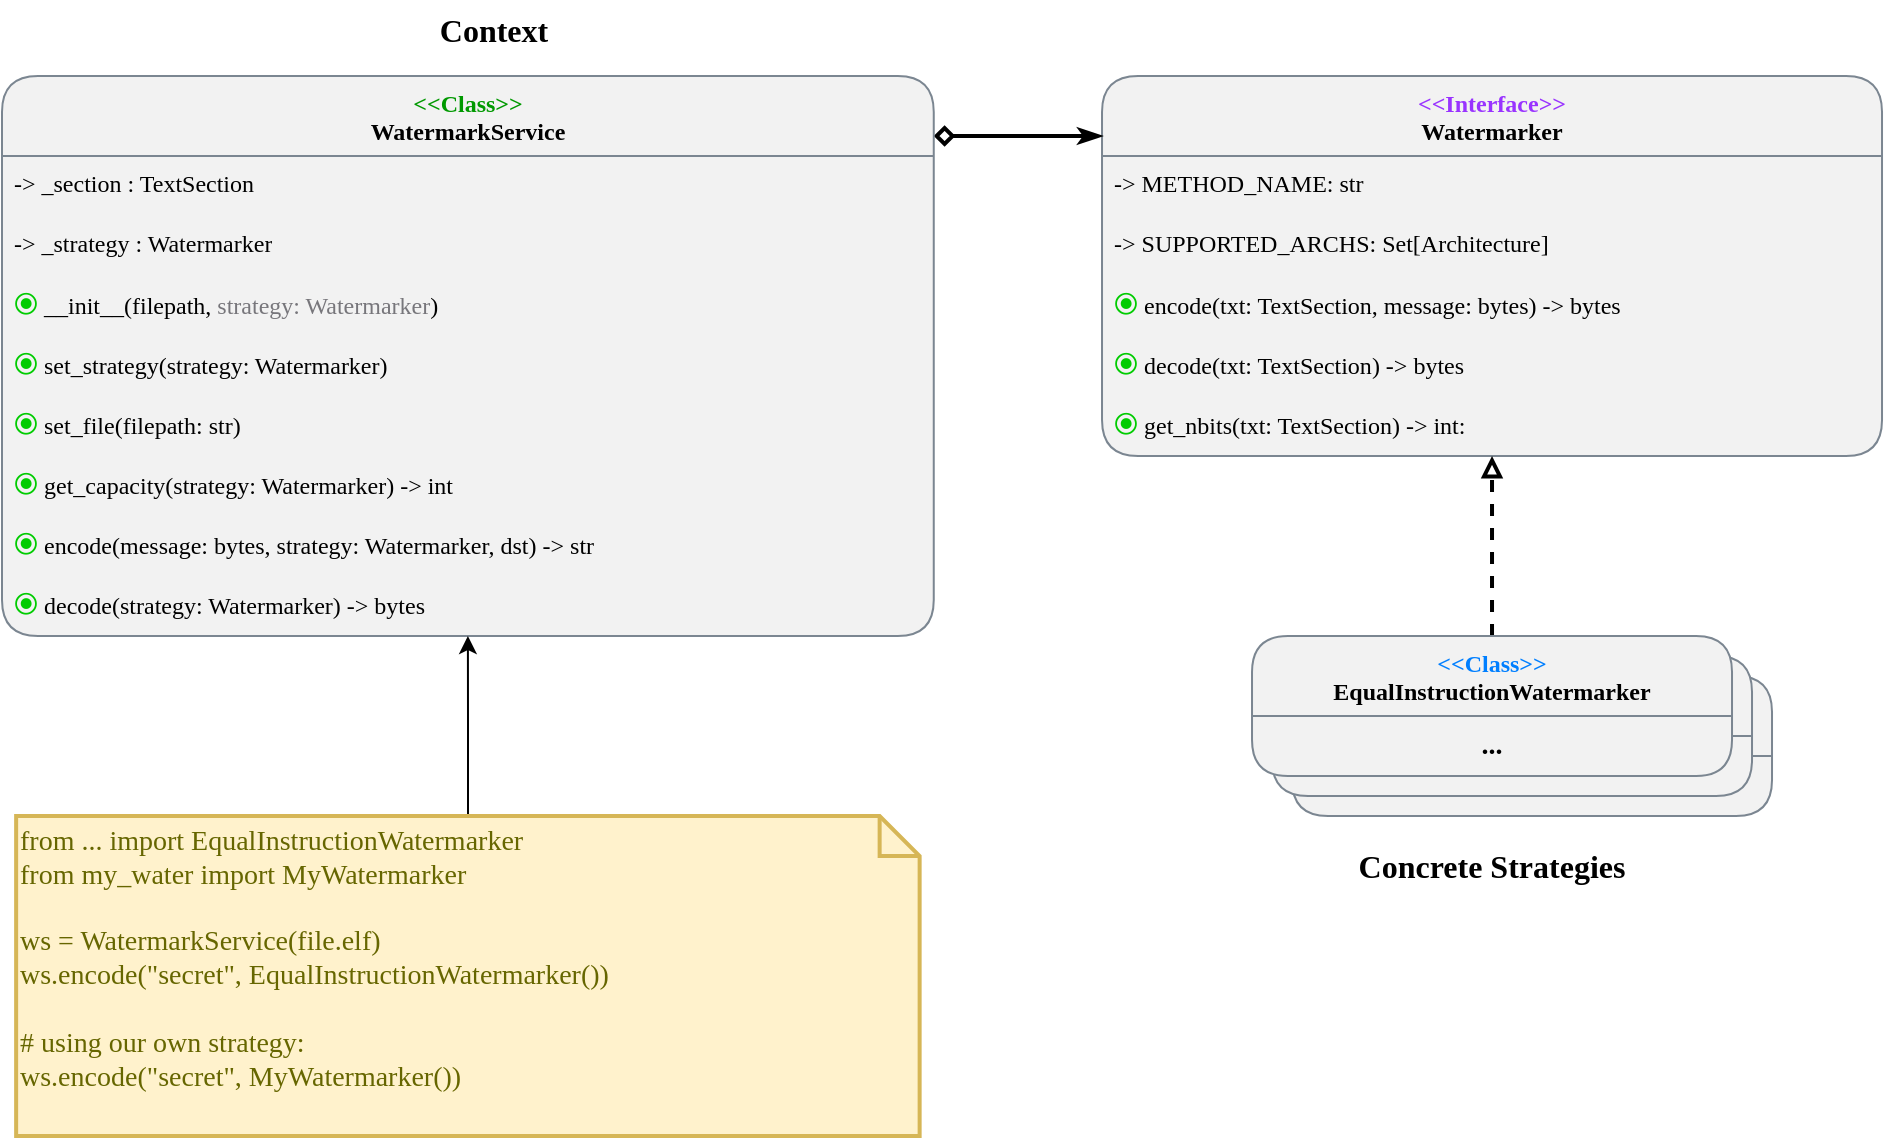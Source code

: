 <mxfile version="27.0.9">
  <diagram name="Page-1" id="Xe1Jfhzxk99OiWyexuSZ">
    <mxGraphModel dx="1261" dy="772" grid="1" gridSize="10" guides="1" tooltips="1" connect="1" arrows="1" fold="1" page="1" pageScale="1" pageWidth="2339" pageHeight="3300" math="0" shadow="0">
      <root>
        <mxCell id="0" />
        <mxCell id="1" parent="0" />
        <mxCell id="LBhhKxa6DIj_pUaNA_x_-1" value="&lt;span style=&quot;color: rgb(0, 127, 255);&quot;&gt;&amp;lt;&amp;lt;Class&amp;gt;&amp;gt;&lt;/span&gt;&lt;div&gt;EqualInstructionWatermarker&lt;/div&gt;" style="swimlane;fontStyle=1;align=center;verticalAlign=top;childLayout=stackLayout;horizontal=1;startSize=40;horizontalStack=0;resizeParent=1;resizeParentMax=0;resizeLast=0;collapsible=1;marginBottom=0;whiteSpace=wrap;html=1;fontFamily=JetBrains Mono;fontSource=https%3A%2F%2Ffonts.googleapis.com%2Fcss%3Ffamily%3DJetBrains%2BMono;rounded=1;fillColor=#F2F2F2;swimlaneFillColor=#F2F2F2;swimlaneLine=1;strokeColor=#7B8691;" parent="1" vertex="1">
          <mxGeometry x="1195.01" y="718" width="240" height="70" as="geometry">
            <mxRectangle x="530" y="920" width="110" height="30" as="alternateBounds" />
          </mxGeometry>
        </mxCell>
        <mxCell id="LBhhKxa6DIj_pUaNA_x_-2" value="&lt;div align=&quot;center&quot;&gt;&lt;b&gt;&lt;font style=&quot;font-size: 14px;&quot;&gt;...&lt;/font&gt;&lt;/b&gt;&lt;/div&gt;" style="text;strokeColor=none;fillColor=none;align=center;verticalAlign=top;spacingLeft=4;spacingRight=4;overflow=hidden;rotatable=0;points=[[0,0.5],[1,0.5]];portConstraint=eastwest;whiteSpace=wrap;html=1;fontFamily=JetBrains Mono;fontSource=https%3A%2F%2Ffonts.googleapis.com%2Fcss%3Ffamily%3DJetBrains%2BMono;rounded=1;swimlaneLine=1;" parent="LBhhKxa6DIj_pUaNA_x_-1" vertex="1">
          <mxGeometry y="40" width="240" height="30" as="geometry" />
        </mxCell>
        <mxCell id="LBhhKxa6DIj_pUaNA_x_-3" value="&lt;span style=&quot;color: rgb(153, 51, 255);&quot;&gt;&amp;lt;&amp;lt;Interface&amp;gt;&amp;gt;&lt;/span&gt;&lt;div&gt;Watermarker&lt;/div&gt;" style="swimlane;fontStyle=1;align=center;verticalAlign=top;childLayout=stackLayout;horizontal=1;startSize=40;horizontalStack=0;resizeParent=1;resizeParentMax=0;resizeLast=0;collapsible=1;marginBottom=0;whiteSpace=wrap;html=1;fontFamily=JetBrains Mono;fontSource=https%3A%2F%2Ffonts.googleapis.com%2Fcss%3Ffamily%3DJetBrains%2BMono;rounded=1;fillColor=#F2F2F2;swimlaneFillColor=#F2F2F2;swimlaneLine=1;strokeColor=#7B8691;" parent="1" vertex="1">
          <mxGeometry x="1100.01" y="418" width="390" height="190" as="geometry">
            <mxRectangle x="530" y="920" width="110" height="30" as="alternateBounds" />
          </mxGeometry>
        </mxCell>
        <mxCell id="LBhhKxa6DIj_pUaNA_x_-4" value="-&amp;gt; METHOD_NAME: str" style="text;strokeColor=none;fillColor=none;align=left;verticalAlign=top;spacingLeft=4;spacingRight=4;overflow=hidden;rotatable=0;points=[[0,0.5],[1,0.5]];portConstraint=eastwest;whiteSpace=wrap;html=1;fontFamily=JetBrains Mono;fontSource=https%3A%2F%2Ffonts.googleapis.com%2Fcss%3Ffamily%3DJetBrains%2BMono;rounded=1;swimlaneLine=1;" parent="LBhhKxa6DIj_pUaNA_x_-3" vertex="1">
          <mxGeometry y="40" width="390" height="30" as="geometry" />
        </mxCell>
        <mxCell id="LBhhKxa6DIj_pUaNA_x_-5" value="-&amp;gt; SUPPORTED_ARCHS: Set[Architecture]" style="text;strokeColor=none;fillColor=none;align=left;verticalAlign=top;spacingLeft=4;spacingRight=4;overflow=hidden;rotatable=0;points=[[0,0.5],[1,0.5]];portConstraint=eastwest;whiteSpace=wrap;html=1;fontFamily=JetBrains Mono;fontSource=https%3A%2F%2Ffonts.googleapis.com%2Fcss%3Ffamily%3DJetBrains%2BMono;rounded=1;swimlaneLine=1;" parent="LBhhKxa6DIj_pUaNA_x_-3" vertex="1">
          <mxGeometry y="70" width="390" height="30" as="geometry" />
        </mxCell>
        <mxCell id="LBhhKxa6DIj_pUaNA_x_-6" value="&lt;span style=&quot;font-size:125%;line-height:1em&quot;&gt;&lt;span style=&quot;color: rgb(0, 204, 0);&quot;&gt;⦿&lt;/span&gt;&lt;/span&gt; encode(&lt;span style=&quot;white-space: pre-wrap&quot;&gt;txt: TextSection, message: bytes&lt;/span&gt;) -&amp;gt; bytes" style="text;strokeColor=none;fillColor=none;align=left;verticalAlign=top;spacingLeft=4;spacingRight=4;overflow=hidden;rotatable=0;points=[[0,0.5],[1,0.5]];portConstraint=eastwest;whiteSpace=wrap;html=1;fontFamily=JetBrains Mono;fontSource=https%3A%2F%2Ffonts.googleapis.com%2Fcss%3Ffamily%3DJetBrains%2BMono;rounded=1;swimlaneLine=1;" parent="LBhhKxa6DIj_pUaNA_x_-3" vertex="1">
          <mxGeometry y="100" width="390" height="30" as="geometry" />
        </mxCell>
        <mxCell id="LBhhKxa6DIj_pUaNA_x_-7" value="&lt;span style=&quot;font-size:125%;line-height:1em&quot;&gt;&lt;span style=&quot;color: rgb(0, 204, 0);&quot;&gt;⦿&lt;/span&gt;&lt;/span&gt; decode(&lt;span style=&quot;white-space: pre-wrap&quot;&gt;txt: TextSection&lt;/span&gt;) -&amp;gt; bytes" style="text;strokeColor=none;fillColor=none;align=left;verticalAlign=top;spacingLeft=4;spacingRight=4;overflow=hidden;rotatable=0;points=[[0,0.5],[1,0.5]];portConstraint=eastwest;whiteSpace=wrap;html=1;fontFamily=JetBrains Mono;fontSource=https%3A%2F%2Ffonts.googleapis.com%2Fcss%3Ffamily%3DJetBrains%2BMono;rounded=1;swimlaneLine=1;" parent="LBhhKxa6DIj_pUaNA_x_-3" vertex="1">
          <mxGeometry y="130" width="390" height="30" as="geometry" />
        </mxCell>
        <mxCell id="LBhhKxa6DIj_pUaNA_x_-8" value="&lt;span style=&quot;font-size:125%;line-height:1em&quot;&gt;&lt;span style=&quot;color: rgb(0, 204, 0);&quot;&gt;⦿&lt;/span&gt;&lt;/span&gt; get_nbits(&lt;span style=&quot;white-space: pre-wrap&quot;&gt;txt: TextSection&lt;/span&gt;) -&amp;gt; int:" style="text;strokeColor=none;fillColor=none;align=left;verticalAlign=top;spacingLeft=4;spacingRight=4;overflow=hidden;rotatable=0;points=[[0,0.5],[1,0.5]];portConstraint=eastwest;whiteSpace=wrap;html=1;fontFamily=JetBrains Mono;fontSource=https%3A%2F%2Ffonts.googleapis.com%2Fcss%3Ffamily%3DJetBrains%2BMono;rounded=1;swimlaneLine=1;" parent="LBhhKxa6DIj_pUaNA_x_-3" vertex="1">
          <mxGeometry y="160" width="390" height="30" as="geometry" />
        </mxCell>
        <mxCell id="LBhhKxa6DIj_pUaNA_x_-9" style="rounded=1;orthogonalLoop=1;jettySize=auto;html=1;edgeStyle=elbowEdgeStyle;elbow=vertical;jumpStyle=none;endArrow=classicThin;endFill=1;startArrow=diamond;startFill=0;strokeWidth=2;sourcePerimeterSpacing=0;curved=0;" parent="1" source="LBhhKxa6DIj_pUaNA_x_-10" edge="1">
          <mxGeometry relative="1" as="geometry">
            <mxPoint x="1000.01" y="448.001" as="sourcePoint" />
            <mxPoint x="1100.01" y="448" as="targetPoint" />
            <Array as="points">
              <mxPoint x="1100.01" y="448" />
            </Array>
          </mxGeometry>
        </mxCell>
        <mxCell id="LBhhKxa6DIj_pUaNA_x_-10" value="&lt;span style=&quot;color: rgb(0, 153, 0);&quot;&gt;&amp;lt;&amp;lt;Class&amp;gt;&amp;gt;&lt;/span&gt;&lt;div&gt;WatermarkService&lt;/div&gt;" style="swimlane;fontStyle=1;align=center;verticalAlign=top;childLayout=stackLayout;horizontal=1;startSize=40;horizontalStack=0;resizeParent=1;resizeParentMax=0;resizeLast=0;collapsible=1;marginBottom=0;whiteSpace=wrap;html=1;fontFamily=JetBrains Mono;fontSource=https%3A%2F%2Ffonts.googleapis.com%2Fcss%3Ffamily%3DJetBrains%2BMono;rounded=1;fillColor=#F2F2F2;swimlaneFillColor=#F2F2F2;swimlaneLine=1;strokeColor=#7B8691;" parent="1" vertex="1">
          <mxGeometry x="550" y="418" width="465.88" height="280" as="geometry">
            <mxRectangle x="530" y="920" width="110" height="30" as="alternateBounds" />
          </mxGeometry>
        </mxCell>
        <mxCell id="LBhhKxa6DIj_pUaNA_x_-11" value="-&amp;gt; _section : TextSection" style="text;strokeColor=none;fillColor=none;align=left;verticalAlign=top;spacingLeft=4;spacingRight=4;overflow=hidden;rotatable=0;points=[[0,0.5],[1,0.5]];portConstraint=eastwest;whiteSpace=wrap;html=1;fontFamily=JetBrains Mono;fontSource=https%3A%2F%2Ffonts.googleapis.com%2Fcss%3Ffamily%3DJetBrains%2BMono;rounded=1;swimlaneLine=1;" parent="LBhhKxa6DIj_pUaNA_x_-10" vertex="1">
          <mxGeometry y="40" width="465.88" height="30" as="geometry" />
        </mxCell>
        <mxCell id="LBhhKxa6DIj_pUaNA_x_-12" value="-&amp;gt; _strategy : Watermarker" style="text;strokeColor=none;fillColor=none;align=left;verticalAlign=top;spacingLeft=4;spacingRight=4;overflow=hidden;rotatable=0;points=[[0,0.5],[1,0.5]];portConstraint=eastwest;whiteSpace=wrap;html=1;fontFamily=JetBrains Mono;fontSource=https%3A%2F%2Ffonts.googleapis.com%2Fcss%3Ffamily%3DJetBrains%2BMono;rounded=1;swimlaneLine=1;" parent="LBhhKxa6DIj_pUaNA_x_-10" vertex="1">
          <mxGeometry y="70" width="465.88" height="30" as="geometry" />
        </mxCell>
        <mxCell id="LBhhKxa6DIj_pUaNA_x_-13" value="&lt;span style=&quot;font-size:125%;line-height:1em&quot;&gt;&lt;span style=&quot;color: rgb(0, 204, 0);&quot;&gt;⦿&lt;/span&gt;&lt;/span&gt; __init__(filepath, &lt;span style=&quot;color: light-dark(rgb(119, 118, 123), rgb(237, 237, 237));&quot;&gt;strategy: Watermarker&lt;/span&gt;)" style="text;strokeColor=none;fillColor=none;align=left;verticalAlign=top;spacingLeft=4;spacingRight=4;overflow=hidden;rotatable=0;points=[[0,0.5],[1,0.5]];portConstraint=eastwest;whiteSpace=wrap;html=1;fontFamily=JetBrains Mono;fontSource=https%3A%2F%2Ffonts.googleapis.com%2Fcss%3Ffamily%3DJetBrains%2BMono;rounded=1;swimlaneLine=1;" parent="LBhhKxa6DIj_pUaNA_x_-10" vertex="1">
          <mxGeometry y="100" width="465.88" height="30" as="geometry" />
        </mxCell>
        <mxCell id="LBhhKxa6DIj_pUaNA_x_-14" value="&lt;span style=&quot;font-size:125%;line-height:1em&quot;&gt;&lt;span style=&quot;color: rgb(0, 204, 0);&quot;&gt;⦿&lt;/span&gt;&lt;/span&gt; &lt;span style=&quot;white-space: pre-wrap&quot;&gt;set_strategy(strategy: Watermarker)&lt;/span&gt;" style="text;strokeColor=none;fillColor=none;align=left;verticalAlign=top;spacingLeft=4;spacingRight=4;overflow=hidden;rotatable=0;points=[[0,0.5],[1,0.5]];portConstraint=eastwest;whiteSpace=wrap;html=1;fontFamily=JetBrains Mono;fontSource=https%3A%2F%2Ffonts.googleapis.com%2Fcss%3Ffamily%3DJetBrains%2BMono;rounded=1;swimlaneLine=1;" parent="LBhhKxa6DIj_pUaNA_x_-10" vertex="1">
          <mxGeometry y="130" width="465.88" height="30" as="geometry" />
        </mxCell>
        <mxCell id="LBhhKxa6DIj_pUaNA_x_-15" value="&lt;span style=&quot;font-size:125%;line-height:1em&quot;&gt;&lt;span style=&quot;color: rgb(0, 204, 0);&quot;&gt;⦿&lt;/span&gt;&lt;/span&gt; &lt;span style=&quot;white-space: pre-wrap&quot;&gt;set_file(filepath: str)&lt;/span&gt;" style="text;strokeColor=none;fillColor=none;align=left;verticalAlign=top;spacingLeft=4;spacingRight=4;overflow=hidden;rotatable=0;points=[[0,0.5],[1,0.5]];portConstraint=eastwest;whiteSpace=wrap;html=1;fontFamily=JetBrains Mono;fontSource=https%3A%2F%2Ffonts.googleapis.com%2Fcss%3Ffamily%3DJetBrains%2BMono;rounded=1;swimlaneLine=1;" parent="LBhhKxa6DIj_pUaNA_x_-10" vertex="1">
          <mxGeometry y="160" width="465.88" height="30" as="geometry" />
        </mxCell>
        <mxCell id="LBhhKxa6DIj_pUaNA_x_-16" value="&lt;span style=&quot;font-size:125%;line-height:1em&quot;&gt;&lt;span style=&quot;color: rgb(0, 204, 0);&quot;&gt;⦿&lt;/span&gt;&lt;/span&gt; get_capacity(strategy: Watermarker) -&amp;gt; int" style="text;strokeColor=none;fillColor=none;align=left;verticalAlign=top;spacingLeft=4;spacingRight=4;overflow=hidden;rotatable=0;points=[[0,0.5],[1,0.5]];portConstraint=eastwest;whiteSpace=wrap;html=1;fontFamily=JetBrains Mono;fontSource=https%3A%2F%2Ffonts.googleapis.com%2Fcss%3Ffamily%3DJetBrains%2BMono;rounded=1;swimlaneLine=1;" parent="LBhhKxa6DIj_pUaNA_x_-10" vertex="1">
          <mxGeometry y="190" width="465.88" height="30" as="geometry" />
        </mxCell>
        <mxCell id="LBhhKxa6DIj_pUaNA_x_-17" value="&lt;span style=&quot;font-size:125%;line-height:1em&quot;&gt;&lt;span style=&quot;color: rgb(0, 204, 0);&quot;&gt;⦿&lt;/span&gt;&lt;/span&gt; encode(message: bytes, strategy: Watermarker, dst) -&amp;gt; str" style="text;align=left;verticalAlign=top;spacingLeft=4;spacingRight=4;overflow=hidden;rotatable=0;points=[[0,0.5],[1,0.5]];portConstraint=eastwest;whiteSpace=wrap;html=1;fontFamily=JetBrains Mono;fontSource=https%3A%2F%2Ffonts.googleapis.com%2Fcss%3Ffamily%3DJetBrains%2BMono;rounded=1;swimlaneLine=1;" parent="LBhhKxa6DIj_pUaNA_x_-10" vertex="1">
          <mxGeometry y="220" width="465.88" height="30" as="geometry" />
        </mxCell>
        <mxCell id="LBhhKxa6DIj_pUaNA_x_-18" value="&lt;span style=&quot;font-size:125%;line-height:1em&quot;&gt;&lt;span style=&quot;color: rgb(0, 204, 0);&quot;&gt;⦿&lt;/span&gt;&lt;/span&gt; decode(strategy: Watermarker) -&amp;gt; bytes" style="text;align=left;verticalAlign=top;spacingLeft=4;spacingRight=4;overflow=hidden;rotatable=0;points=[[0,0.5],[1,0.5]];portConstraint=eastwest;whiteSpace=wrap;html=1;fontFamily=JetBrains Mono;fontSource=https%3A%2F%2Ffonts.googleapis.com%2Fcss%3Ffamily%3DJetBrains%2BMono;rounded=1;swimlaneLine=1;" parent="LBhhKxa6DIj_pUaNA_x_-10" vertex="1">
          <mxGeometry y="250" width="465.88" height="30" as="geometry" />
        </mxCell>
        <mxCell id="LBhhKxa6DIj_pUaNA_x_-19" value="&lt;span style=&quot;color: rgb(0, 127, 255);&quot;&gt;&amp;lt;&amp;lt;Class&amp;gt;&amp;gt;&lt;/span&gt;&lt;div&gt;EqualInstructionWatermarker&lt;/div&gt;" style="swimlane;fontStyle=1;align=center;verticalAlign=top;childLayout=stackLayout;horizontal=1;startSize=40;horizontalStack=0;resizeParent=1;resizeParentMax=0;resizeLast=0;collapsible=1;marginBottom=0;whiteSpace=wrap;html=1;fontFamily=JetBrains Mono;fontSource=https%3A%2F%2Ffonts.googleapis.com%2Fcss%3Ffamily%3DJetBrains%2BMono;rounded=1;fillColor=#F2F2F2;swimlaneFillColor=#F2F2F2;swimlaneLine=1;strokeColor=#7B8691;" parent="1" vertex="1">
          <mxGeometry x="1185.01" y="708" width="240" height="70" as="geometry">
            <mxRectangle x="530" y="920" width="110" height="30" as="alternateBounds" />
          </mxGeometry>
        </mxCell>
        <mxCell id="LBhhKxa6DIj_pUaNA_x_-20" value="&lt;div align=&quot;center&quot;&gt;&lt;b&gt;&lt;font style=&quot;font-size: 14px;&quot;&gt;...&lt;/font&gt;&lt;/b&gt;&lt;/div&gt;" style="text;strokeColor=none;fillColor=none;align=center;verticalAlign=top;spacingLeft=4;spacingRight=4;overflow=hidden;rotatable=0;points=[[0,0.5],[1,0.5]];portConstraint=eastwest;whiteSpace=wrap;html=1;fontFamily=JetBrains Mono;fontSource=https%3A%2F%2Ffonts.googleapis.com%2Fcss%3Ffamily%3DJetBrains%2BMono;rounded=1;swimlaneLine=1;" parent="LBhhKxa6DIj_pUaNA_x_-19" vertex="1">
          <mxGeometry y="40" width="240" height="30" as="geometry" />
        </mxCell>
        <mxCell id="LBhhKxa6DIj_pUaNA_x_-21" value="" style="edgeStyle=orthogonalEdgeStyle;rounded=0;orthogonalLoop=1;jettySize=auto;html=1;strokeWidth=2;dashed=1;endArrow=block;endFill=0;" parent="1" source="LBhhKxa6DIj_pUaNA_x_-22" target="LBhhKxa6DIj_pUaNA_x_-3" edge="1">
          <mxGeometry relative="1" as="geometry">
            <Array as="points">
              <mxPoint x="1295.01" y="608" />
              <mxPoint x="1295.01" y="608" />
            </Array>
          </mxGeometry>
        </mxCell>
        <mxCell id="LBhhKxa6DIj_pUaNA_x_-22" value="&lt;span style=&quot;color: rgb(0, 127, 255);&quot;&gt;&amp;lt;&amp;lt;Class&amp;gt;&amp;gt;&lt;/span&gt;&lt;div&gt;EqualInstructionWatermarker&lt;/div&gt;" style="swimlane;fontStyle=1;align=center;verticalAlign=top;childLayout=stackLayout;horizontal=1;startSize=40;horizontalStack=0;resizeParent=1;resizeParentMax=0;resizeLast=0;collapsible=1;marginBottom=0;whiteSpace=wrap;html=1;fontFamily=JetBrains Mono;fontSource=https%3A%2F%2Ffonts.googleapis.com%2Fcss%3Ffamily%3DJetBrains%2BMono;rounded=1;fillColor=#F2F2F2;swimlaneFillColor=#F2F2F2;swimlaneLine=1;strokeColor=#7B8691;" parent="1" vertex="1">
          <mxGeometry x="1175.01" y="698" width="240" height="70" as="geometry">
            <mxRectangle x="530" y="920" width="110" height="30" as="alternateBounds" />
          </mxGeometry>
        </mxCell>
        <mxCell id="LBhhKxa6DIj_pUaNA_x_-23" value="&lt;div align=&quot;center&quot;&gt;&lt;b&gt;&lt;font style=&quot;font-size: 14px;&quot;&gt;...&lt;/font&gt;&lt;/b&gt;&lt;/div&gt;" style="text;strokeColor=none;fillColor=none;align=center;verticalAlign=top;spacingLeft=4;spacingRight=4;overflow=hidden;rotatable=0;points=[[0,0.5],[1,0.5]];portConstraint=eastwest;whiteSpace=wrap;html=1;fontFamily=JetBrains Mono;fontSource=https%3A%2F%2Ffonts.googleapis.com%2Fcss%3Ffamily%3DJetBrains%2BMono;rounded=1;swimlaneLine=1;" parent="LBhhKxa6DIj_pUaNA_x_-22" vertex="1">
          <mxGeometry y="40" width="240" height="30" as="geometry" />
        </mxCell>
        <mxCell id="LBhhKxa6DIj_pUaNA_x_-24" value="" style="edgeStyle=orthogonalEdgeStyle;rounded=0;orthogonalLoop=1;jettySize=auto;html=1;" parent="1" source="LBhhKxa6DIj_pUaNA_x_-25" target="LBhhKxa6DIj_pUaNA_x_-10" edge="1">
          <mxGeometry relative="1" as="geometry" />
        </mxCell>
        <mxCell id="LBhhKxa6DIj_pUaNA_x_-25" value="&lt;div&gt;from ... import EqualInstructionWatermarker&lt;br&gt;from my_water import MyWatermarker&lt;br&gt;&lt;br&gt;&lt;/div&gt;&lt;div&gt;ws = WatermarkService(file.elf)&lt;/div&gt;&lt;div&gt;ws.encode(&quot;secret&quot;, EqualInstructionWatermarker())&lt;br&gt;&lt;br&gt;# using our own strategy:&lt;br&gt;ws.encode(&quot;secret&quot;, MyWatermarker())&lt;/div&gt;&lt;div&gt;&lt;br&gt;&lt;/div&gt;" style="shape=note;strokeWidth=2;fontSize=14;size=20;whiteSpace=wrap;html=1;fillColor=#fff2cc;strokeColor=#d6b656;fontColor=#666600;fontFamily=JetBrains Mono;fontSource=https%3A%2F%2Ffonts.googleapis.com%2Fcss%3Ffamily%3DJetBrains%2BMono;align=left;" parent="1" vertex="1">
          <mxGeometry x="557.07" y="788" width="451.75" height="160" as="geometry" />
        </mxCell>
        <mxCell id="LBhhKxa6DIj_pUaNA_x_-26" value="&lt;div&gt;Concrete Strategies&lt;/div&gt;" style="text;html=1;align=center;verticalAlign=middle;whiteSpace=wrap;rounded=0;fontFamily=JetBrains Mono;fontSource=https%3A%2F%2Ffonts.googleapis.com%2Fcss%3Ffamily%3DJetBrains%2BMono;fontStyle=1;fontSize=16;" parent="1" vertex="1">
          <mxGeometry x="1170.01" y="798" width="250" height="30" as="geometry" />
        </mxCell>
        <mxCell id="LBhhKxa6DIj_pUaNA_x_-27" value="Context" style="text;html=1;align=center;verticalAlign=middle;whiteSpace=wrap;rounded=0;fontFamily=JetBrains Mono;fontSource=https%3A%2F%2Ffonts.googleapis.com%2Fcss%3Ffamily%3DJetBrains%2BMono;fontStyle=1;fontSize=16;" parent="1" vertex="1">
          <mxGeometry x="670.87" y="380" width="250" height="30" as="geometry" />
        </mxCell>
      </root>
    </mxGraphModel>
  </diagram>
</mxfile>
